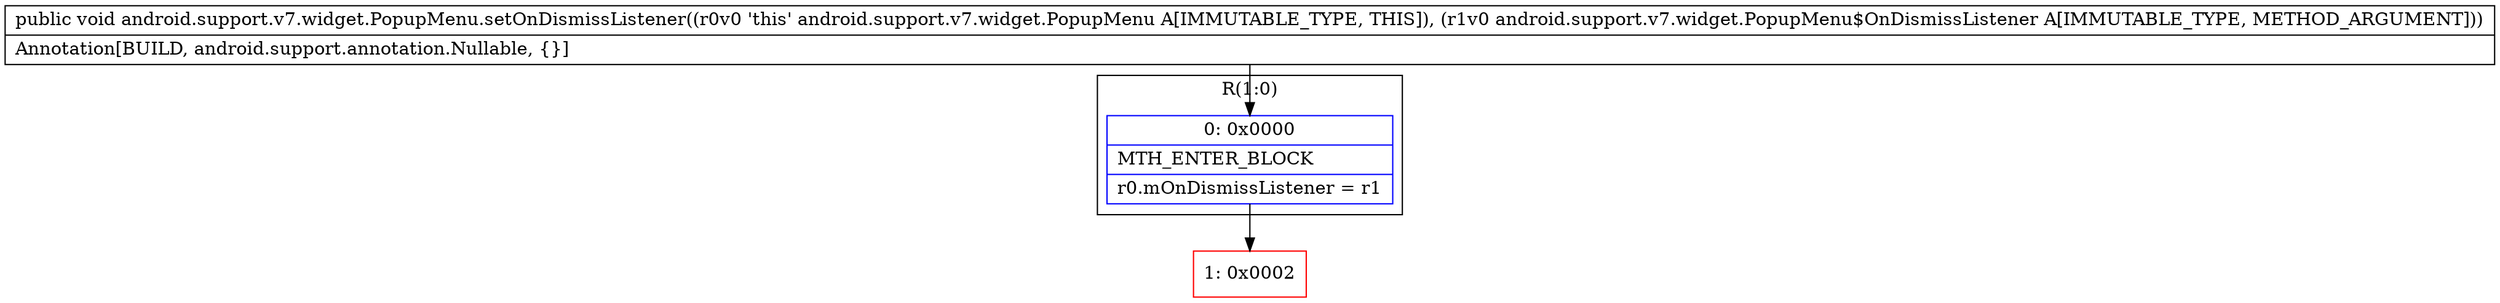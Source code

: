 digraph "CFG forandroid.support.v7.widget.PopupMenu.setOnDismissListener(Landroid\/support\/v7\/widget\/PopupMenu$OnDismissListener;)V" {
subgraph cluster_Region_1377058347 {
label = "R(1:0)";
node [shape=record,color=blue];
Node_0 [shape=record,label="{0\:\ 0x0000|MTH_ENTER_BLOCK\l|r0.mOnDismissListener = r1\l}"];
}
Node_1 [shape=record,color=red,label="{1\:\ 0x0002}"];
MethodNode[shape=record,label="{public void android.support.v7.widget.PopupMenu.setOnDismissListener((r0v0 'this' android.support.v7.widget.PopupMenu A[IMMUTABLE_TYPE, THIS]), (r1v0 android.support.v7.widget.PopupMenu$OnDismissListener A[IMMUTABLE_TYPE, METHOD_ARGUMENT]))  | Annotation[BUILD, android.support.annotation.Nullable, \{\}]\l}"];
MethodNode -> Node_0;
Node_0 -> Node_1;
}

